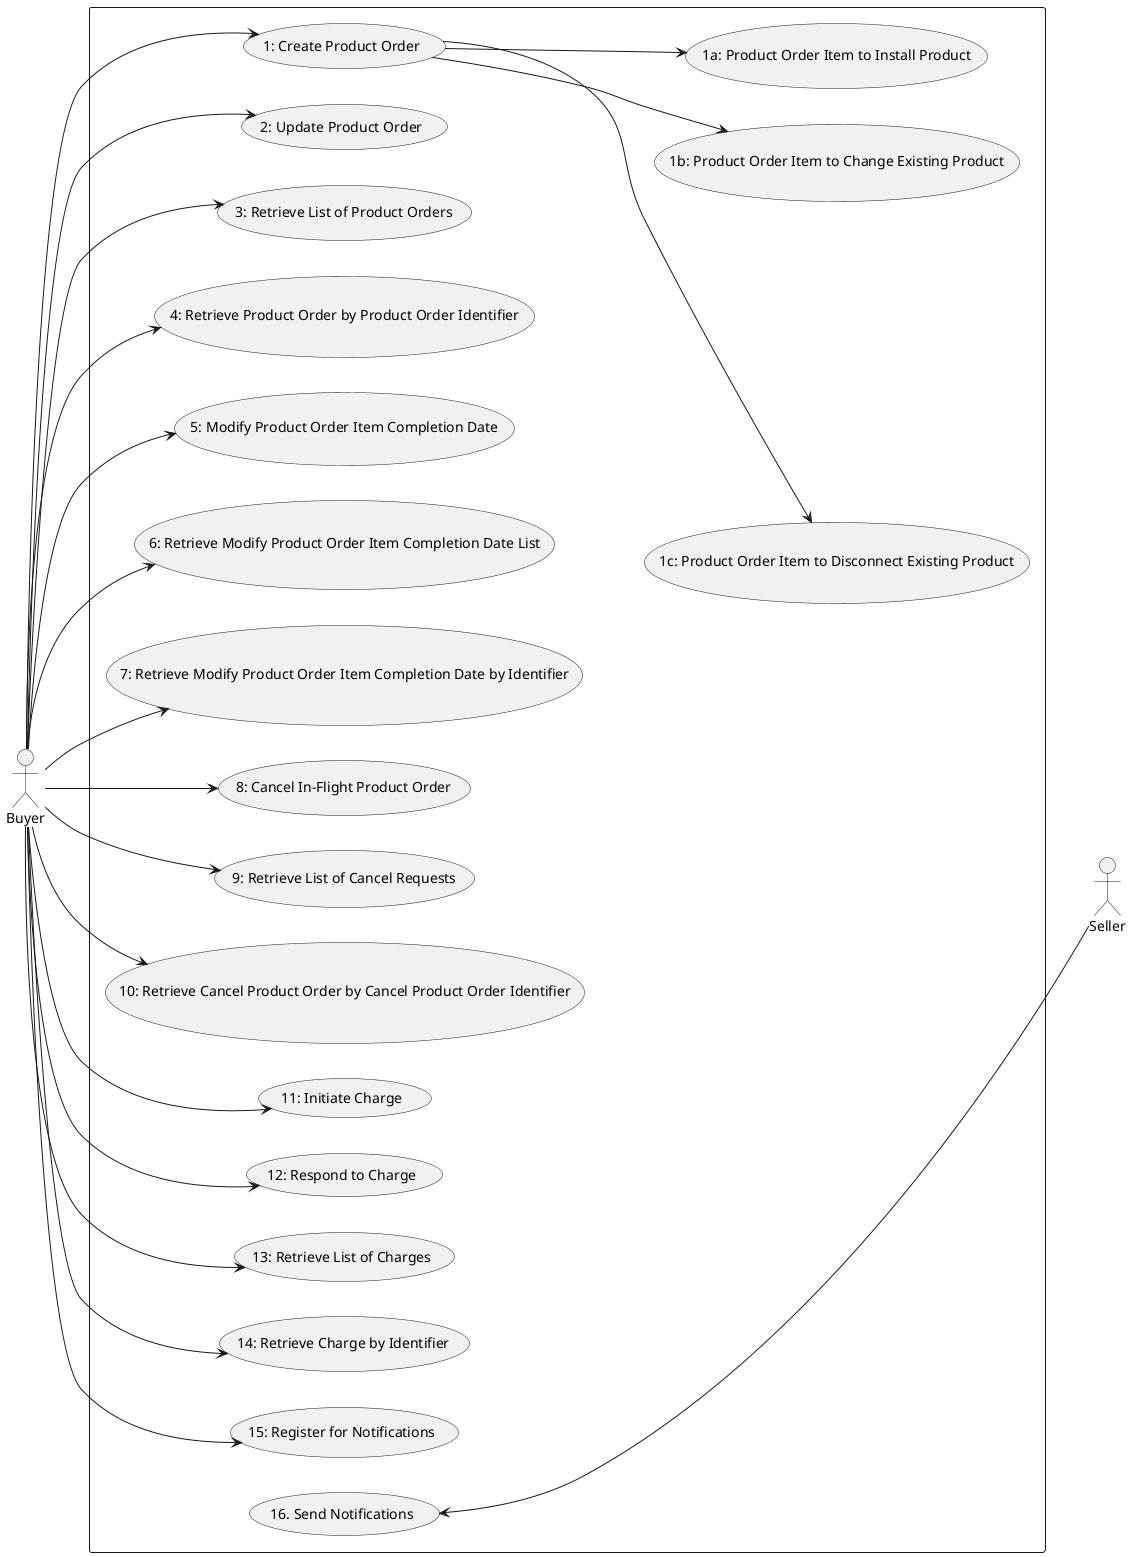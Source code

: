 @startuml

left to right direction
actor Seller
actor Buyer

rectangle {
Buyer --> (1: Create Product Order)
Buyer --> (2: Update Product Order)
(1: Create Product Order) --> (1c: Product Order Item to Disconnect Existing Product)
(1: Create Product Order) --> (1b: Product Order Item to Change Existing Product)
(1: Create Product Order) --> (1a: Product Order Item to Install Product)

Buyer --> (3: Retrieve List of Product Orders)
Buyer --> (4: Retrieve Product Order by Product Order Identifier)
Buyer --> (5: Modify Product Order Item Completion Date)
Buyer --> (6: Retrieve Modify Product Order Item Completion Date List)
Buyer --> (7: Retrieve Modify Product Order Item Completion Date by Identifier)
Buyer --> (8: Cancel In-Flight Product Order)
Buyer --> (9: Retrieve List of Cancel Requests)
Buyer --> (10: Retrieve Cancel Product Order by Cancel Product Order Identifier)
Buyer --> (11: Initiate Charge)
Buyer --> (12: Respond to Charge)
Buyer --> (13: Retrieve List of Charges)
Buyer --> (14: Retrieve Charge by Identifier)
Buyer --> (15: Register for Notifications)
(16. Send Notifications) <-- Seller

Seller -[hidden]up-> (1c: Product Order Item to Disconnect Existing Product)

}

@enduml
